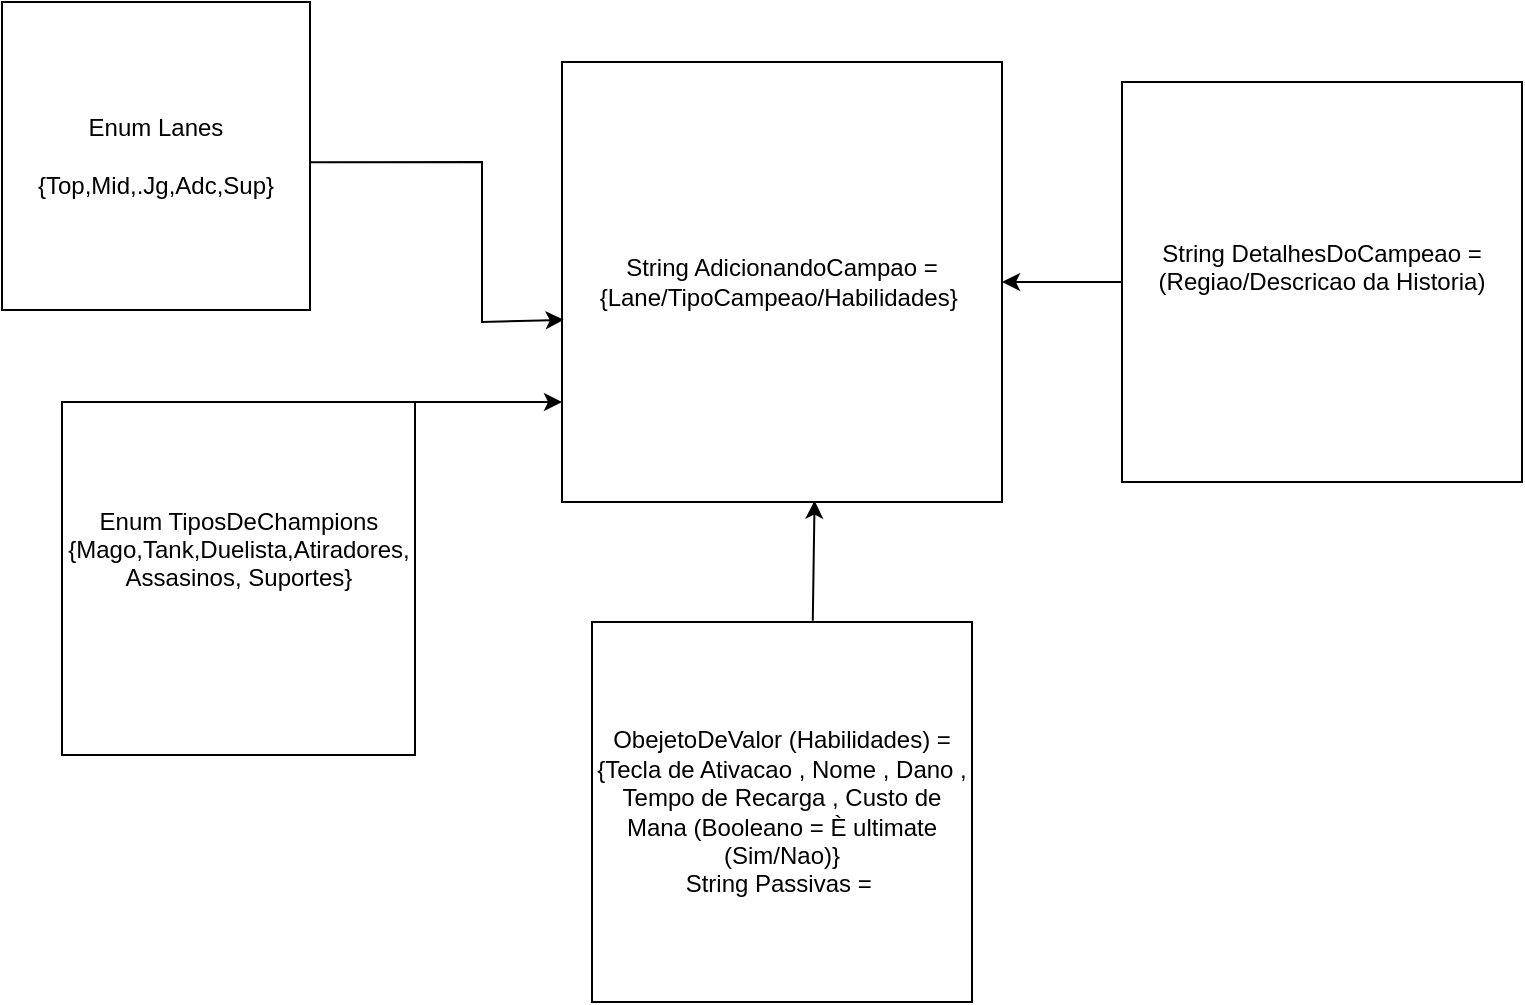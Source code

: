<mxfile version="26.0.4">
  <diagram name="Página-1" id="CO1qfjglEJfrbXGgm2Sr">
    <mxGraphModel dx="719" dy="424" grid="1" gridSize="10" guides="1" tooltips="1" connect="1" arrows="1" fold="1" page="1" pageScale="1" pageWidth="827" pageHeight="1169" math="0" shadow="0">
      <root>
        <mxCell id="0" />
        <mxCell id="1" parent="0" />
        <mxCell id="XRZ5L59FE1SAdeY0s_Vh-1" value="Enum Lanes&lt;div&gt;&lt;br&gt;&lt;div&gt;{&lt;span style=&quot;background-color: transparent; color: light-dark(rgb(0, 0, 0), rgb(255, 255, 255));&quot;&gt;Top,Mid,.Jg,Adc,Sup}&lt;/span&gt;&lt;/div&gt;&lt;/div&gt;" style="whiteSpace=wrap;html=1;aspect=fixed;" vertex="1" parent="1">
          <mxGeometry x="280" y="40" width="154" height="154" as="geometry" />
        </mxCell>
        <mxCell id="XRZ5L59FE1SAdeY0s_Vh-2" value="Enum TiposDeChampions&lt;div&gt;{Mago,Tank,Duelista,Atiradores,&lt;/div&gt;&lt;div&gt;Assasinos, Suportes}&lt;/div&gt;&lt;div&gt;&lt;br&gt;&lt;/div&gt;&lt;div&gt;&lt;br&gt;&lt;/div&gt;" style="whiteSpace=wrap;html=1;aspect=fixed;" vertex="1" parent="1">
          <mxGeometry x="310" y="240" width="176.5" height="176.5" as="geometry" />
        </mxCell>
        <mxCell id="XRZ5L59FE1SAdeY0s_Vh-3" value="String AdicionandoCampao =&lt;div&gt;{Lane/TipoCampeao/Habilidades}&lt;span style=&quot;background-color: transparent; color: light-dark(rgb(0, 0, 0), rgb(255, 255, 255));&quot;&gt;&amp;nbsp;&lt;/span&gt;&lt;/div&gt;" style="whiteSpace=wrap;html=1;aspect=fixed;" vertex="1" parent="1">
          <mxGeometry x="560" y="70" width="220" height="220" as="geometry" />
        </mxCell>
        <mxCell id="XRZ5L59FE1SAdeY0s_Vh-6" value="" style="endArrow=classic;html=1;rounded=0;exitX=1;exitY=0.52;exitDx=0;exitDy=0;exitPerimeter=0;entryX=0.004;entryY=0.586;entryDx=0;entryDy=0;entryPerimeter=0;" edge="1" parent="1" source="XRZ5L59FE1SAdeY0s_Vh-1" target="XRZ5L59FE1SAdeY0s_Vh-3">
          <mxGeometry width="50" height="50" relative="1" as="geometry">
            <mxPoint x="440" y="120" as="sourcePoint" />
            <mxPoint x="550" y="200" as="targetPoint" />
            <Array as="points">
              <mxPoint x="520" y="120" />
              <mxPoint x="520" y="200" />
            </Array>
          </mxGeometry>
        </mxCell>
        <mxCell id="XRZ5L59FE1SAdeY0s_Vh-9" value="" style="endArrow=classic;html=1;rounded=0;exitX=1;exitY=0;exitDx=0;exitDy=0;" edge="1" parent="1" source="XRZ5L59FE1SAdeY0s_Vh-2">
          <mxGeometry width="50" height="50" relative="1" as="geometry">
            <mxPoint x="440" y="320" as="sourcePoint" />
            <mxPoint x="560" y="240" as="targetPoint" />
            <Array as="points">
              <mxPoint x="440" y="240" />
              <mxPoint x="480" y="240" />
            </Array>
          </mxGeometry>
        </mxCell>
        <mxCell id="XRZ5L59FE1SAdeY0s_Vh-13" value="ObejetoDeValor (Habilidades) = {Tecla de Ativacao , Nome , Dano , Tempo de Recarga , Custo de Mana (Booleano = È ultimate (Sim/Nao)&lt;span style=&quot;background-color: transparent; color: light-dark(rgb(0, 0, 0), rgb(255, 255, 255));&quot;&gt;}&lt;br&gt;String Passivas =&amp;nbsp;&lt;/span&gt;" style="whiteSpace=wrap;html=1;aspect=fixed;" vertex="1" parent="1">
          <mxGeometry x="575" y="350" width="190" height="190" as="geometry" />
        </mxCell>
        <mxCell id="XRZ5L59FE1SAdeY0s_Vh-15" value="" style="endArrow=classic;html=1;rounded=0;entryX=0.574;entryY=0.997;entryDx=0;entryDy=0;entryPerimeter=0;exitX=0.581;exitY=-0.003;exitDx=0;exitDy=0;exitPerimeter=0;" edge="1" parent="1" source="XRZ5L59FE1SAdeY0s_Vh-13" target="XRZ5L59FE1SAdeY0s_Vh-3">
          <mxGeometry width="50" height="50" relative="1" as="geometry">
            <mxPoint x="660" y="340" as="sourcePoint" />
            <mxPoint x="710" y="290" as="targetPoint" />
          </mxGeometry>
        </mxCell>
        <mxCell id="XRZ5L59FE1SAdeY0s_Vh-16" value="String DetalhesDoCampeao = (Regiao/Descricao da Historia)&lt;div&gt;&lt;br&gt;&lt;/div&gt;" style="whiteSpace=wrap;html=1;aspect=fixed;" vertex="1" parent="1">
          <mxGeometry x="840" y="80" width="200" height="200" as="geometry" />
        </mxCell>
        <mxCell id="XRZ5L59FE1SAdeY0s_Vh-20" value="" style="endArrow=classic;html=1;rounded=0;entryX=1;entryY=0.5;entryDx=0;entryDy=0;exitX=0;exitY=0.5;exitDx=0;exitDy=0;" edge="1" parent="1" source="XRZ5L59FE1SAdeY0s_Vh-16" target="XRZ5L59FE1SAdeY0s_Vh-3">
          <mxGeometry width="50" height="50" relative="1" as="geometry">
            <mxPoint x="820" y="180" as="sourcePoint" />
            <mxPoint x="850" y="150" as="targetPoint" />
          </mxGeometry>
        </mxCell>
      </root>
    </mxGraphModel>
  </diagram>
</mxfile>
